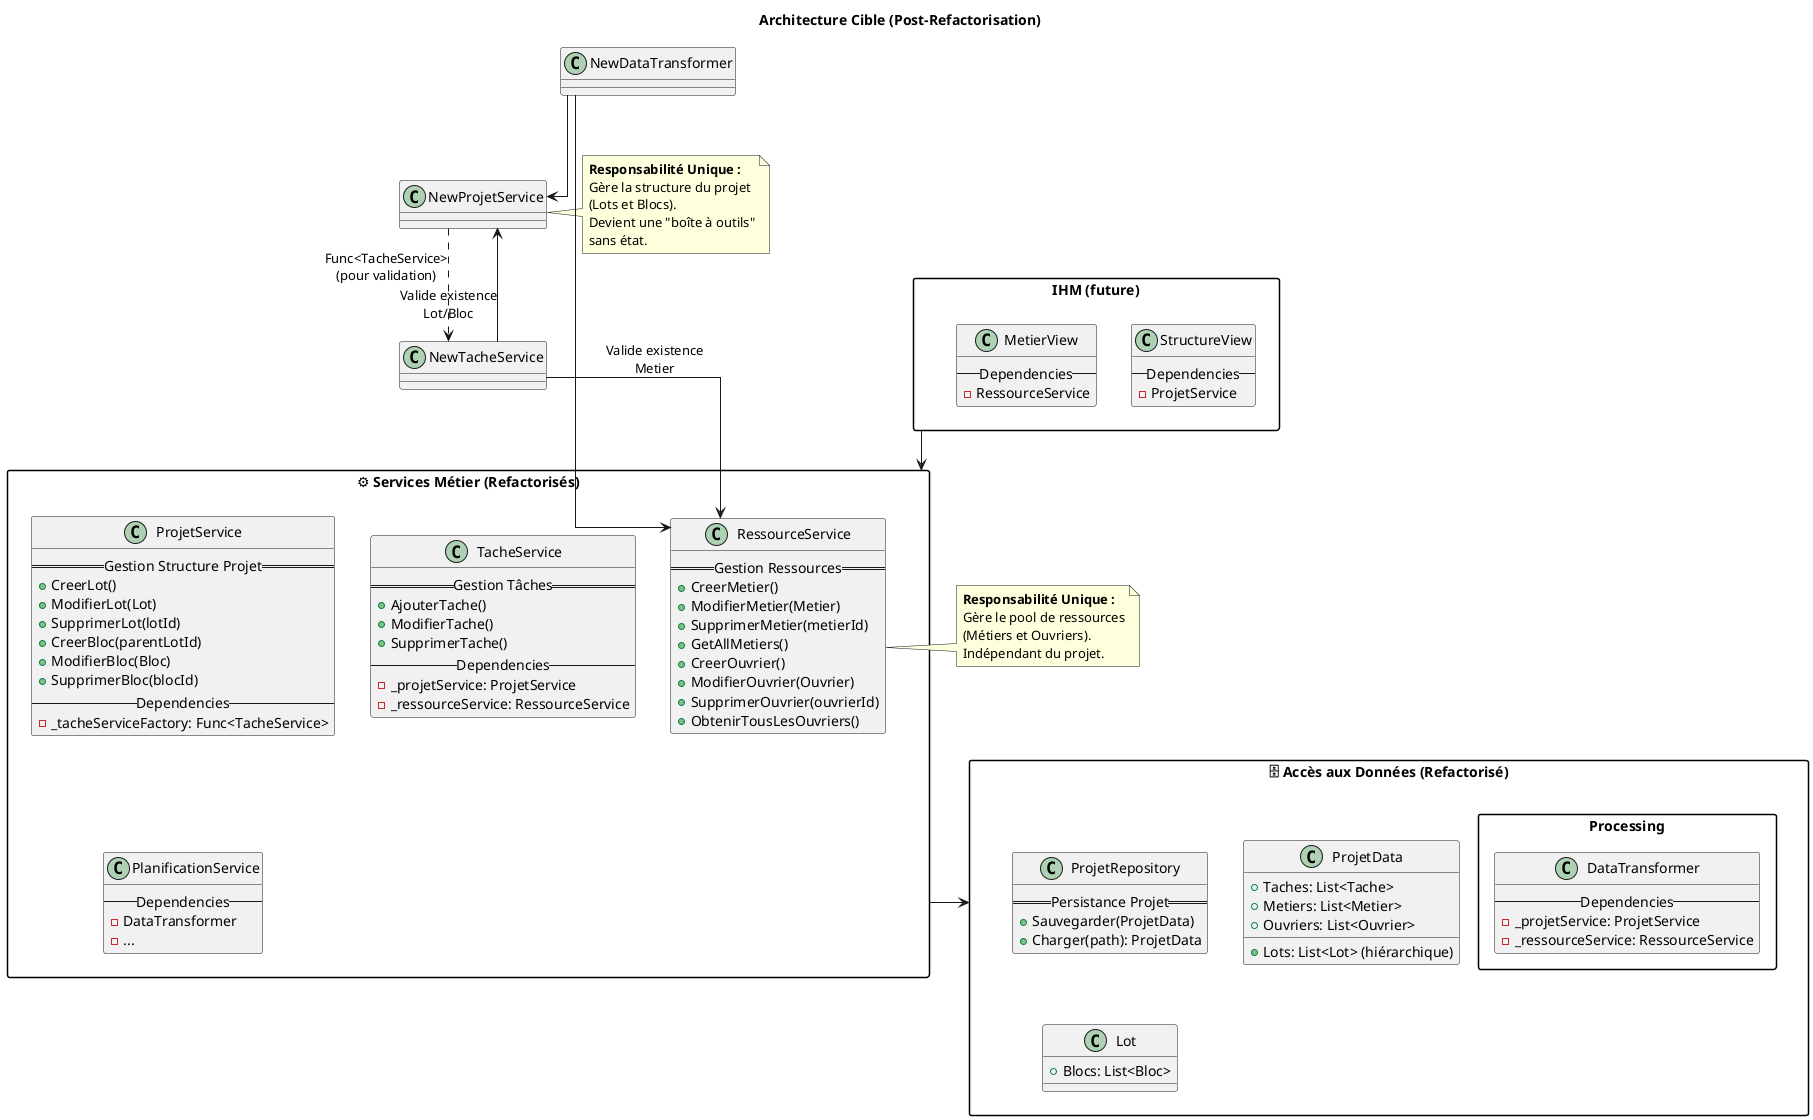 @startuml
title Architecture Cible (Post-Refactorisation)
!define DIRECTION top to bottom direction
top to bottom direction
skinparam packageStyle rectangle
skinparam linetype ortho
package "⚙️ Services Métier (Refactorisés)" as BUSINESS {
class ProjetService {
== Gestion Structure Projet ==
+CreerLot()
+ModifierLot(Lot)
+SupprimerLot(lotId)
+CreerBloc(parentLotId)
+ModifierBloc(Bloc)
+SupprimerBloc(blocId)
--Dependencies--
-_tacheServiceFactory: Func<TacheService>
}
class RessourceService {
== Gestion Ressources ==
+CreerMetier()
+ModifierMetier(Metier)
+SupprimerMetier(metierId)
+GetAllMetiers()
+CreerOuvrier()
+ModifierOuvrier(Ouvrier)
+SupprimerOuvrier(ouvrierId)
+ObtenirTousLesOuvriers()
}
class TacheService {
== Gestion Tâches ==
+AjouterTache()
+ModifierTache()
+SupprimerTache()
--Dependencies--
-_projetService: ProjetService
-_ressourceService: RessourceService
}
class PlanificationService {
--Dependencies--
- DataTransformer
- ...
}
}
package "🗄️ Accès aux Données (Refactorisé)" as DATA {
class ProjetRepository {
== Persistance Projet ==
+Sauvegarder(ProjetData)
+Charger(path): ProjetData
}
class ProjetData {
+Lots: List<Lot> (hiérarchique)
+Taches: List<Tache>
+Metiers: List<Metier>
+Ouvriers: List<Ouvrier>
}
class Lot {
+Blocs: List<Bloc>
}
package "Processing" {
class DataTransformer {
--Dependencies--
-_projetService: ProjetService
-_ressourceService: RessourceService
}
}
}
package "IHM (future)" as UI {
class StructureView {
--Dependencies--
- ProjetService
}
class MetierView {
--Dependencies--
- RessourceService
}
}
UI -down-> BUSINESS
BUSINESS -down-> DATA
NewProjetService ..> NewTacheService : "Func<TacheService>\n(pour validation)"
NewTacheService --> NewProjetService : "Valide existence\nLot/Bloc"
NewTacheService --> RessourceService : "Valide existence\nMetier"
NewDataTransformer --> NewProjetService
NewDataTransformer --> RessourceService
note right of NewProjetService
<b>Responsabilité Unique :</b>
Gère la structure du projet
(Lots et Blocs).
Devient une "boîte à outils"
sans état.
end note
note right of RessourceService
<b>Responsabilité Unique :</b>
Gère le pool de ressources
(Métiers et Ouvriers).
Indépendant du projet.
end note
@enduml
